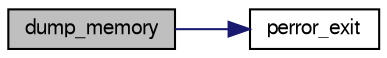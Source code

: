 digraph "dump_memory"
{
  edge [fontname="FreeSans",fontsize="10",labelfontname="FreeSans",labelfontsize="10"];
  node [fontname="FreeSans",fontsize="10",shape=record];
  rankdir="LR";
  Node1 [label="dump_memory",height=0.2,width=0.4,color="black", fillcolor="grey75", style="filled" fontcolor="black"];
  Node1 -> Node2 [color="midnightblue",fontsize="10",style="solid",fontname="FreeSans"];
  Node2 [label="perror_exit",height=0.2,width=0.4,color="black", fillcolor="white", style="filled",URL="$machine_8c.html#a9e879c83d933651998a5fa76b18c753c",tooltip="Affichage d&#39;une erreur posix et sortie du programme. "];
}
